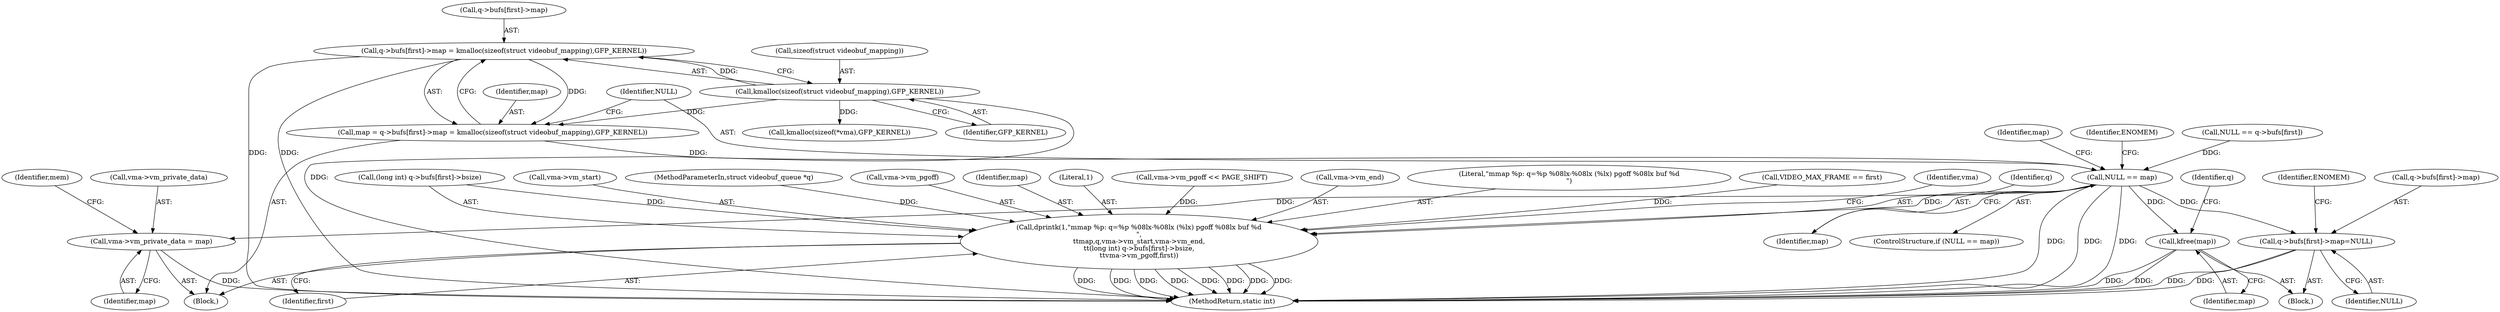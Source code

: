 digraph "0_linux_0b29669c065f60501e7289e1950fa2a618962358@array" {
"1000195" [label="(Call,q->bufs[first]->map = kmalloc(sizeof(struct videobuf_mapping),GFP_KERNEL))"];
"1000203" [label="(Call,kmalloc(sizeof(struct videobuf_mapping),GFP_KERNEL))"];
"1000193" [label="(Call,map = q->bufs[first]->map = kmalloc(sizeof(struct videobuf_mapping),GFP_KERNEL))"];
"1000208" [label="(Call,NULL == map)"];
"1000257" [label="(Call,vma->vm_private_data = map)"];
"1000310" [label="(Call,kfree(map))"];
"1000312" [label="(Call,q->bufs[first]->map=NULL)"];
"1000332" [label="(Call,dprintk(1,\"mmap %p: q=%p %08lx-%08lx (%lx) pgoff %08lx buf %d\n\",\n\t\tmap,q,vma->vm_start,vma->vm_end,\n\t\t(long int) q->bufs[first]->bsize,\n\t\tvma->vm_pgoff,first))"];
"1000334" [label="(Literal,\"mmap %p: q=%p %08lx-%08lx (%lx) pgoff %08lx buf %d\n\")"];
"1000263" [label="(Identifier,mem)"];
"1000178" [label="(Call,VIDEO_MAX_FRAME == first)"];
"1000203" [label="(Call,kmalloc(sizeof(struct videobuf_mapping),GFP_KERNEL))"];
"1000357" [label="(Identifier,vma)"];
"1000261" [label="(Identifier,map)"];
"1000209" [label="(Identifier,NULL)"];
"1000216" [label="(Identifier,map)"];
"1000195" [label="(Call,q->bufs[first]->map = kmalloc(sizeof(struct videobuf_mapping),GFP_KERNEL))"];
"1000310" [label="(Call,kfree(map))"];
"1000258" [label="(Call,vma->vm_private_data)"];
"1000309" [label="(Block,)"];
"1000311" [label="(Identifier,map)"];
"1000320" [label="(Identifier,NULL)"];
"1000204" [label="(Call,sizeof(struct videobuf_mapping))"];
"1000336" [label="(Identifier,q)"];
"1000213" [label="(Identifier,ENOMEM)"];
"1000343" [label="(Call,(long int) q->bufs[first]->bsize)"];
"1000337" [label="(Call,vma->vm_start)"];
"1000196" [label="(Call,q->bufs[first]->map)"];
"1000316" [label="(Identifier,q)"];
"1000210" [label="(Identifier,map)"];
"1000355" [label="(Identifier,first)"];
"1000104" [label="(MethodParameterIn,struct videobuf_queue *q)"];
"1000352" [label="(Call,vma->vm_pgoff)"];
"1000299" [label="(Call,kmalloc(sizeof(*vma),GFP_KERNEL))"];
"1000335" [label="(Identifier,map)"];
"1000193" [label="(Call,map = q->bufs[first]->map = kmalloc(sizeof(struct videobuf_mapping),GFP_KERNEL))"];
"1000333" [label="(Literal,1)"];
"1000312" [label="(Call,q->bufs[first]->map=NULL)"];
"1000106" [label="(Block,)"];
"1000257" [label="(Call,vma->vm_private_data = map)"];
"1000147" [label="(Call,NULL == q->bufs[first])"];
"1000360" [label="(MethodReturn,static int)"];
"1000313" [label="(Call,q->bufs[first]->map)"];
"1000208" [label="(Call,NULL == map)"];
"1000114" [label="(Call,vma->vm_pgoff << PAGE_SHIFT)"];
"1000323" [label="(Identifier,ENOMEM)"];
"1000206" [label="(Identifier,GFP_KERNEL)"];
"1000207" [label="(ControlStructure,if (NULL == map))"];
"1000332" [label="(Call,dprintk(1,\"mmap %p: q=%p %08lx-%08lx (%lx) pgoff %08lx buf %d\n\",\n\t\tmap,q,vma->vm_start,vma->vm_end,\n\t\t(long int) q->bufs[first]->bsize,\n\t\tvma->vm_pgoff,first))"];
"1000340" [label="(Call,vma->vm_end)"];
"1000194" [label="(Identifier,map)"];
"1000195" -> "1000193"  [label="AST: "];
"1000195" -> "1000203"  [label="CFG: "];
"1000196" -> "1000195"  [label="AST: "];
"1000203" -> "1000195"  [label="AST: "];
"1000193" -> "1000195"  [label="CFG: "];
"1000195" -> "1000360"  [label="DDG: "];
"1000195" -> "1000360"  [label="DDG: "];
"1000195" -> "1000193"  [label="DDG: "];
"1000203" -> "1000195"  [label="DDG: "];
"1000203" -> "1000206"  [label="CFG: "];
"1000204" -> "1000203"  [label="AST: "];
"1000206" -> "1000203"  [label="AST: "];
"1000203" -> "1000360"  [label="DDG: "];
"1000203" -> "1000193"  [label="DDG: "];
"1000203" -> "1000299"  [label="DDG: "];
"1000193" -> "1000106"  [label="AST: "];
"1000194" -> "1000193"  [label="AST: "];
"1000209" -> "1000193"  [label="CFG: "];
"1000193" -> "1000208"  [label="DDG: "];
"1000208" -> "1000207"  [label="AST: "];
"1000208" -> "1000210"  [label="CFG: "];
"1000209" -> "1000208"  [label="AST: "];
"1000210" -> "1000208"  [label="AST: "];
"1000213" -> "1000208"  [label="CFG: "];
"1000216" -> "1000208"  [label="CFG: "];
"1000208" -> "1000360"  [label="DDG: "];
"1000208" -> "1000360"  [label="DDG: "];
"1000208" -> "1000360"  [label="DDG: "];
"1000147" -> "1000208"  [label="DDG: "];
"1000208" -> "1000257"  [label="DDG: "];
"1000208" -> "1000310"  [label="DDG: "];
"1000208" -> "1000312"  [label="DDG: "];
"1000208" -> "1000332"  [label="DDG: "];
"1000257" -> "1000106"  [label="AST: "];
"1000257" -> "1000261"  [label="CFG: "];
"1000258" -> "1000257"  [label="AST: "];
"1000261" -> "1000257"  [label="AST: "];
"1000263" -> "1000257"  [label="CFG: "];
"1000257" -> "1000360"  [label="DDG: "];
"1000310" -> "1000309"  [label="AST: "];
"1000310" -> "1000311"  [label="CFG: "];
"1000311" -> "1000310"  [label="AST: "];
"1000316" -> "1000310"  [label="CFG: "];
"1000310" -> "1000360"  [label="DDG: "];
"1000310" -> "1000360"  [label="DDG: "];
"1000312" -> "1000309"  [label="AST: "];
"1000312" -> "1000320"  [label="CFG: "];
"1000313" -> "1000312"  [label="AST: "];
"1000320" -> "1000312"  [label="AST: "];
"1000323" -> "1000312"  [label="CFG: "];
"1000312" -> "1000360"  [label="DDG: "];
"1000312" -> "1000360"  [label="DDG: "];
"1000332" -> "1000106"  [label="AST: "];
"1000332" -> "1000355"  [label="CFG: "];
"1000333" -> "1000332"  [label="AST: "];
"1000334" -> "1000332"  [label="AST: "];
"1000335" -> "1000332"  [label="AST: "];
"1000336" -> "1000332"  [label="AST: "];
"1000337" -> "1000332"  [label="AST: "];
"1000340" -> "1000332"  [label="AST: "];
"1000343" -> "1000332"  [label="AST: "];
"1000352" -> "1000332"  [label="AST: "];
"1000355" -> "1000332"  [label="AST: "];
"1000357" -> "1000332"  [label="CFG: "];
"1000332" -> "1000360"  [label="DDG: "];
"1000332" -> "1000360"  [label="DDG: "];
"1000332" -> "1000360"  [label="DDG: "];
"1000332" -> "1000360"  [label="DDG: "];
"1000332" -> "1000360"  [label="DDG: "];
"1000332" -> "1000360"  [label="DDG: "];
"1000332" -> "1000360"  [label="DDG: "];
"1000332" -> "1000360"  [label="DDG: "];
"1000104" -> "1000332"  [label="DDG: "];
"1000343" -> "1000332"  [label="DDG: "];
"1000114" -> "1000332"  [label="DDG: "];
"1000178" -> "1000332"  [label="DDG: "];
}
